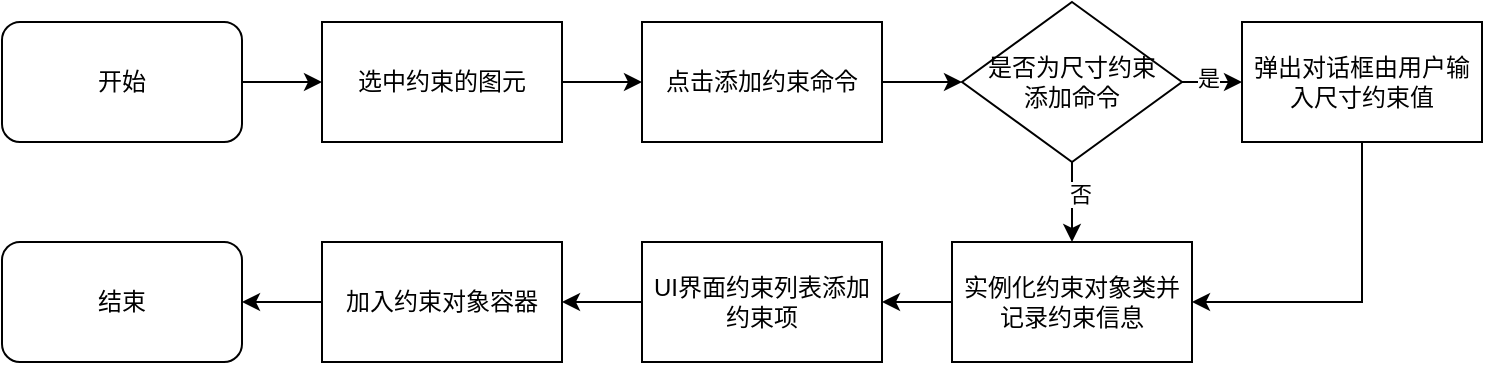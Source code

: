 <mxfile version="22.0.8" type="github">
  <diagram name="第 1 页" id="doAgwRNduZI2XvyuHOxY">
    <mxGraphModel dx="1290" dy="580" grid="1" gridSize="10" guides="1" tooltips="1" connect="1" arrows="1" fold="1" page="1" pageScale="1" pageWidth="827" pageHeight="1169" math="0" shadow="0">
      <root>
        <mxCell id="0" />
        <mxCell id="1" parent="0" />
        <mxCell id="NDL_57xlGtc8rbdUpCcJ-11" style="edgeStyle=orthogonalEdgeStyle;rounded=0;orthogonalLoop=1;jettySize=auto;html=1;entryX=0;entryY=0.5;entryDx=0;entryDy=0;" edge="1" parent="1" source="NDL_57xlGtc8rbdUpCcJ-1" target="NDL_57xlGtc8rbdUpCcJ-2">
          <mxGeometry relative="1" as="geometry" />
        </mxCell>
        <mxCell id="NDL_57xlGtc8rbdUpCcJ-1" value="开始" style="rounded=1;whiteSpace=wrap;html=1;" vertex="1" parent="1">
          <mxGeometry x="80" y="240" width="120" height="60" as="geometry" />
        </mxCell>
        <mxCell id="NDL_57xlGtc8rbdUpCcJ-12" style="edgeStyle=orthogonalEdgeStyle;rounded=0;orthogonalLoop=1;jettySize=auto;html=1;exitX=1;exitY=0.5;exitDx=0;exitDy=0;entryX=0;entryY=0.5;entryDx=0;entryDy=0;" edge="1" parent="1" source="NDL_57xlGtc8rbdUpCcJ-2" target="NDL_57xlGtc8rbdUpCcJ-3">
          <mxGeometry relative="1" as="geometry" />
        </mxCell>
        <mxCell id="NDL_57xlGtc8rbdUpCcJ-2" value="选中约束的图元" style="rounded=0;whiteSpace=wrap;html=1;" vertex="1" parent="1">
          <mxGeometry x="240" y="240" width="120" height="60" as="geometry" />
        </mxCell>
        <mxCell id="NDL_57xlGtc8rbdUpCcJ-13" style="edgeStyle=orthogonalEdgeStyle;rounded=0;orthogonalLoop=1;jettySize=auto;html=1;entryX=0;entryY=0.5;entryDx=0;entryDy=0;" edge="1" parent="1" source="NDL_57xlGtc8rbdUpCcJ-3" target="NDL_57xlGtc8rbdUpCcJ-5">
          <mxGeometry relative="1" as="geometry" />
        </mxCell>
        <mxCell id="NDL_57xlGtc8rbdUpCcJ-3" value="点击添加约束命令" style="rounded=0;whiteSpace=wrap;html=1;" vertex="1" parent="1">
          <mxGeometry x="400" y="240" width="120" height="60" as="geometry" />
        </mxCell>
        <mxCell id="NDL_57xlGtc8rbdUpCcJ-14" style="edgeStyle=orthogonalEdgeStyle;rounded=0;orthogonalLoop=1;jettySize=auto;html=1;entryX=0;entryY=0.5;entryDx=0;entryDy=0;" edge="1" parent="1" source="NDL_57xlGtc8rbdUpCcJ-5" target="NDL_57xlGtc8rbdUpCcJ-6">
          <mxGeometry relative="1" as="geometry" />
        </mxCell>
        <mxCell id="NDL_57xlGtc8rbdUpCcJ-15" value="是" style="edgeLabel;html=1;align=center;verticalAlign=middle;resizable=0;points=[];" vertex="1" connectable="0" parent="NDL_57xlGtc8rbdUpCcJ-14">
          <mxGeometry x="0.312" y="2" relative="1" as="geometry">
            <mxPoint as="offset" />
          </mxGeometry>
        </mxCell>
        <mxCell id="NDL_57xlGtc8rbdUpCcJ-16" style="edgeStyle=orthogonalEdgeStyle;rounded=0;orthogonalLoop=1;jettySize=auto;html=1;" edge="1" parent="1" source="NDL_57xlGtc8rbdUpCcJ-5" target="NDL_57xlGtc8rbdUpCcJ-7">
          <mxGeometry relative="1" as="geometry" />
        </mxCell>
        <mxCell id="NDL_57xlGtc8rbdUpCcJ-17" value="否" style="edgeLabel;html=1;align=center;verticalAlign=middle;resizable=0;points=[];" vertex="1" connectable="0" parent="NDL_57xlGtc8rbdUpCcJ-16">
          <mxGeometry x="-0.21" y="4" relative="1" as="geometry">
            <mxPoint as="offset" />
          </mxGeometry>
        </mxCell>
        <mxCell id="NDL_57xlGtc8rbdUpCcJ-5" value="是否为尺寸约束&lt;br&gt;添加命令" style="rhombus;whiteSpace=wrap;html=1;" vertex="1" parent="1">
          <mxGeometry x="560" y="230" width="110" height="80" as="geometry" />
        </mxCell>
        <mxCell id="NDL_57xlGtc8rbdUpCcJ-18" style="edgeStyle=orthogonalEdgeStyle;rounded=0;orthogonalLoop=1;jettySize=auto;html=1;entryX=1;entryY=0.5;entryDx=0;entryDy=0;" edge="1" parent="1" source="NDL_57xlGtc8rbdUpCcJ-6" target="NDL_57xlGtc8rbdUpCcJ-7">
          <mxGeometry relative="1" as="geometry">
            <Array as="points">
              <mxPoint x="760" y="380" />
            </Array>
          </mxGeometry>
        </mxCell>
        <mxCell id="NDL_57xlGtc8rbdUpCcJ-6" value="弹出对话框由用户输入尺寸约束值" style="rounded=0;whiteSpace=wrap;html=1;" vertex="1" parent="1">
          <mxGeometry x="700" y="240" width="120" height="60" as="geometry" />
        </mxCell>
        <mxCell id="NDL_57xlGtc8rbdUpCcJ-19" style="edgeStyle=orthogonalEdgeStyle;rounded=0;orthogonalLoop=1;jettySize=auto;html=1;exitX=0;exitY=0.5;exitDx=0;exitDy=0;entryX=1;entryY=0.5;entryDx=0;entryDy=0;" edge="1" parent="1" source="NDL_57xlGtc8rbdUpCcJ-7" target="NDL_57xlGtc8rbdUpCcJ-8">
          <mxGeometry relative="1" as="geometry" />
        </mxCell>
        <mxCell id="NDL_57xlGtc8rbdUpCcJ-7" value="实例化约束对象类并记录约束信息" style="rounded=0;whiteSpace=wrap;html=1;" vertex="1" parent="1">
          <mxGeometry x="555" y="350" width="120" height="60" as="geometry" />
        </mxCell>
        <mxCell id="NDL_57xlGtc8rbdUpCcJ-20" style="edgeStyle=orthogonalEdgeStyle;rounded=0;orthogonalLoop=1;jettySize=auto;html=1;entryX=1;entryY=0.5;entryDx=0;entryDy=0;" edge="1" parent="1" source="NDL_57xlGtc8rbdUpCcJ-8" target="NDL_57xlGtc8rbdUpCcJ-9">
          <mxGeometry relative="1" as="geometry" />
        </mxCell>
        <mxCell id="NDL_57xlGtc8rbdUpCcJ-8" value="UI界面约束列表添加约束项" style="rounded=0;whiteSpace=wrap;html=1;" vertex="1" parent="1">
          <mxGeometry x="400" y="350" width="120" height="60" as="geometry" />
        </mxCell>
        <mxCell id="NDL_57xlGtc8rbdUpCcJ-21" style="edgeStyle=orthogonalEdgeStyle;rounded=0;orthogonalLoop=1;jettySize=auto;html=1;entryX=1;entryY=0.5;entryDx=0;entryDy=0;" edge="1" parent="1" source="NDL_57xlGtc8rbdUpCcJ-9" target="NDL_57xlGtc8rbdUpCcJ-10">
          <mxGeometry relative="1" as="geometry" />
        </mxCell>
        <mxCell id="NDL_57xlGtc8rbdUpCcJ-9" value="加入约束对象容器" style="rounded=0;whiteSpace=wrap;html=1;" vertex="1" parent="1">
          <mxGeometry x="240" y="350" width="120" height="60" as="geometry" />
        </mxCell>
        <mxCell id="NDL_57xlGtc8rbdUpCcJ-10" value="结束" style="rounded=1;whiteSpace=wrap;html=1;" vertex="1" parent="1">
          <mxGeometry x="80" y="350" width="120" height="60" as="geometry" />
        </mxCell>
      </root>
    </mxGraphModel>
  </diagram>
</mxfile>
